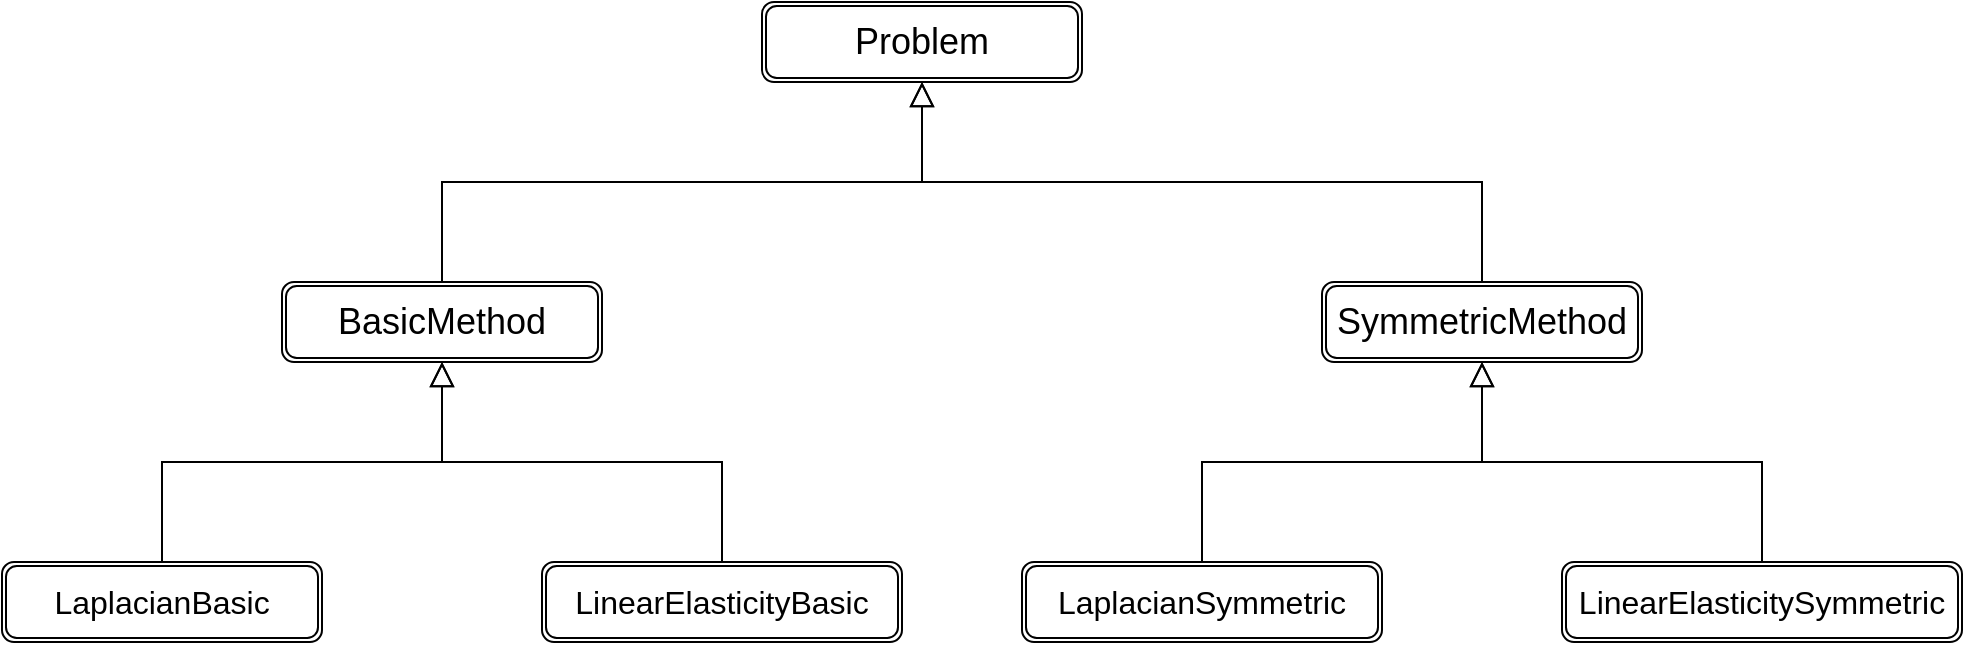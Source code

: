 <mxfile version="12.6.7" type="github"><diagram id="C5RBs43oDa-KdzZeNtuy" name="Page-1"><mxGraphModel dx="1695" dy="401" grid="1" gridSize="10" guides="1" tooltips="1" connect="1" arrows="1" fold="1" page="1" pageScale="1" pageWidth="827" pageHeight="1169" math="0" shadow="0"><root><mxCell id="WIyWlLk6GJQsqaUBKTNV-0"/><mxCell id="WIyWlLk6GJQsqaUBKTNV-1" parent="WIyWlLk6GJQsqaUBKTNV-0"/><mxCell id="zkfFHV4jXpPFQw0GAbJ--12" value="" style="endArrow=block;endSize=10;endFill=0;shadow=0;strokeWidth=1;rounded=0;edgeStyle=elbowEdgeStyle;elbow=vertical;exitX=0.5;exitY=0;exitDx=0;exitDy=0;" parent="WIyWlLk6GJQsqaUBKTNV-1" source="bo5DzdDgUvZI0PQoTGlZ-23" edge="1"><mxGeometry width="160" relative="1" as="geometry"><mxPoint x="100" y="360" as="sourcePoint"/><mxPoint x="300" y="260" as="targetPoint"/><Array as="points"><mxPoint x="280" y="310"/><mxPoint x="300" y="309"/></Array></mxGeometry></mxCell><mxCell id="zkfFHV4jXpPFQw0GAbJ--16" value="" style="endArrow=block;endSize=10;endFill=0;shadow=0;strokeWidth=1;rounded=0;edgeStyle=elbowEdgeStyle;elbow=vertical;exitX=0.5;exitY=0;exitDx=0;exitDy=0;" parent="WIyWlLk6GJQsqaUBKTNV-1" source="bo5DzdDgUvZI0PQoTGlZ-25" edge="1"><mxGeometry width="160" relative="1" as="geometry"><mxPoint x="470" y="362" as="sourcePoint"/><mxPoint x="300" y="260" as="targetPoint"/><Array as="points"><mxPoint x="370" y="310"/><mxPoint x="410" y="311"/><mxPoint x="490" y="311"/></Array></mxGeometry></mxCell><mxCell id="bo5DzdDgUvZI0PQoTGlZ-20" value="&lt;font style=&quot;font-size: 18px&quot;&gt;Problem&lt;/font&gt;" style="shape=ext;double=1;rounded=1;whiteSpace=wrap;html=1;" vertex="1" parent="WIyWlLk6GJQsqaUBKTNV-1"><mxGeometry x="220" y="220" width="160" height="40" as="geometry"/></mxCell><mxCell id="bo5DzdDgUvZI0PQoTGlZ-23" value="&lt;font style=&quot;font-size: 18px&quot;&gt;BasicMethod&lt;/font&gt;" style="shape=ext;double=1;rounded=1;whiteSpace=wrap;html=1;" vertex="1" parent="WIyWlLk6GJQsqaUBKTNV-1"><mxGeometry x="-20" y="360" width="160" height="40" as="geometry"/></mxCell><mxCell id="bo5DzdDgUvZI0PQoTGlZ-25" value="&lt;font style=&quot;font-size: 18px&quot;&gt;SymmetricMethod&lt;/font&gt;" style="shape=ext;double=1;rounded=1;whiteSpace=wrap;html=1;" vertex="1" parent="WIyWlLk6GJQsqaUBKTNV-1"><mxGeometry x="500" y="360" width="160" height="40" as="geometry"/></mxCell><mxCell id="bo5DzdDgUvZI0PQoTGlZ-26" value="" style="endArrow=block;endSize=10;endFill=0;shadow=0;strokeWidth=1;rounded=0;edgeStyle=elbowEdgeStyle;elbow=vertical;exitX=0.5;exitY=0;exitDx=0;exitDy=0;" edge="1" parent="WIyWlLk6GJQsqaUBKTNV-1"><mxGeometry width="160" relative="1" as="geometry"><mxPoint x="-80" y="500" as="sourcePoint"/><mxPoint x="60" y="400" as="targetPoint"/><Array as="points"><mxPoint x="40" y="450"/><mxPoint x="60" y="449"/></Array></mxGeometry></mxCell><mxCell id="bo5DzdDgUvZI0PQoTGlZ-27" value="" style="endArrow=block;endSize=10;endFill=0;shadow=0;strokeWidth=1;rounded=0;edgeStyle=elbowEdgeStyle;elbow=vertical;exitX=0.5;exitY=0;exitDx=0;exitDy=0;" edge="1" parent="WIyWlLk6GJQsqaUBKTNV-1"><mxGeometry width="160" relative="1" as="geometry"><mxPoint x="200" y="500" as="sourcePoint"/><mxPoint x="60" y="400" as="targetPoint"/><Array as="points"><mxPoint x="130" y="450"/><mxPoint x="170" y="451"/><mxPoint x="250" y="451"/></Array></mxGeometry></mxCell><mxCell id="bo5DzdDgUvZI0PQoTGlZ-28" value="" style="endArrow=block;endSize=10;endFill=0;shadow=0;strokeWidth=1;rounded=0;edgeStyle=elbowEdgeStyle;elbow=vertical;exitX=0.5;exitY=0;exitDx=0;exitDy=0;" edge="1" parent="WIyWlLk6GJQsqaUBKTNV-1"><mxGeometry width="160" relative="1" as="geometry"><mxPoint x="440" y="500" as="sourcePoint"/><mxPoint x="580" y="400" as="targetPoint"/><Array as="points"><mxPoint x="560" y="450"/><mxPoint x="580" y="449"/></Array></mxGeometry></mxCell><mxCell id="bo5DzdDgUvZI0PQoTGlZ-29" value="" style="endArrow=block;endSize=10;endFill=0;shadow=0;strokeWidth=1;rounded=0;edgeStyle=elbowEdgeStyle;elbow=vertical;exitX=0.5;exitY=0;exitDx=0;exitDy=0;" edge="1" parent="WIyWlLk6GJQsqaUBKTNV-1"><mxGeometry width="160" relative="1" as="geometry"><mxPoint x="720" y="500" as="sourcePoint"/><mxPoint x="580" y="400" as="targetPoint"/><Array as="points"><mxPoint x="650" y="450"/><mxPoint x="690" y="451"/><mxPoint x="770" y="451"/></Array></mxGeometry></mxCell><mxCell id="bo5DzdDgUvZI0PQoTGlZ-30" value="&lt;font style=&quot;font-size: 16px&quot;&gt;LinearElasticitySymmetric&lt;/font&gt;" style="shape=ext;double=1;rounded=1;whiteSpace=wrap;html=1;" vertex="1" parent="WIyWlLk6GJQsqaUBKTNV-1"><mxGeometry x="620" y="500" width="200" height="40" as="geometry"/></mxCell><mxCell id="bo5DzdDgUvZI0PQoTGlZ-31" value="&lt;font style=&quot;font-size: 16px&quot;&gt;LaplacianSymmetric&lt;/font&gt;" style="shape=ext;double=1;rounded=1;whiteSpace=wrap;html=1;" vertex="1" parent="WIyWlLk6GJQsqaUBKTNV-1"><mxGeometry x="350" y="500" width="180" height="40" as="geometry"/></mxCell><mxCell id="bo5DzdDgUvZI0PQoTGlZ-32" value="&lt;font style=&quot;font-size: 16px&quot;&gt;LinearElasticityBasic&lt;/font&gt;" style="shape=ext;double=1;rounded=1;whiteSpace=wrap;html=1;" vertex="1" parent="WIyWlLk6GJQsqaUBKTNV-1"><mxGeometry x="110" y="500" width="180" height="40" as="geometry"/></mxCell><mxCell id="bo5DzdDgUvZI0PQoTGlZ-33" value="&lt;font style=&quot;font-size: 16px&quot;&gt;LaplacianBasic&lt;/font&gt;" style="shape=ext;double=1;rounded=1;whiteSpace=wrap;html=1;" vertex="1" parent="WIyWlLk6GJQsqaUBKTNV-1"><mxGeometry x="-160" y="500" width="160" height="40" as="geometry"/></mxCell></root></mxGraphModel></diagram></mxfile>
